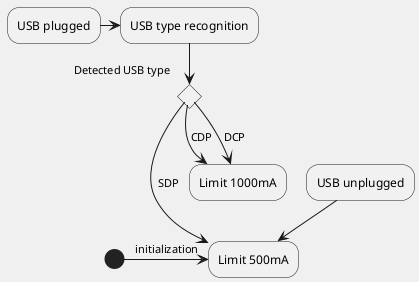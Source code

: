 @startuml
skinparam BackgroundColor F0F0F0
(*) -> [initialization] "Limit 500mA"

"USB plugged" -> "USB type recognition"
If "Detected USB type" then
    ---> [SDP] "Limit 500mA"
    else
    -> [CDP] "Limit 1000mA"
    else
    --> [DCP] "Limit 1000mA"
Endif

"USB unplugged" --> "Limit 500mA"
@enduml
